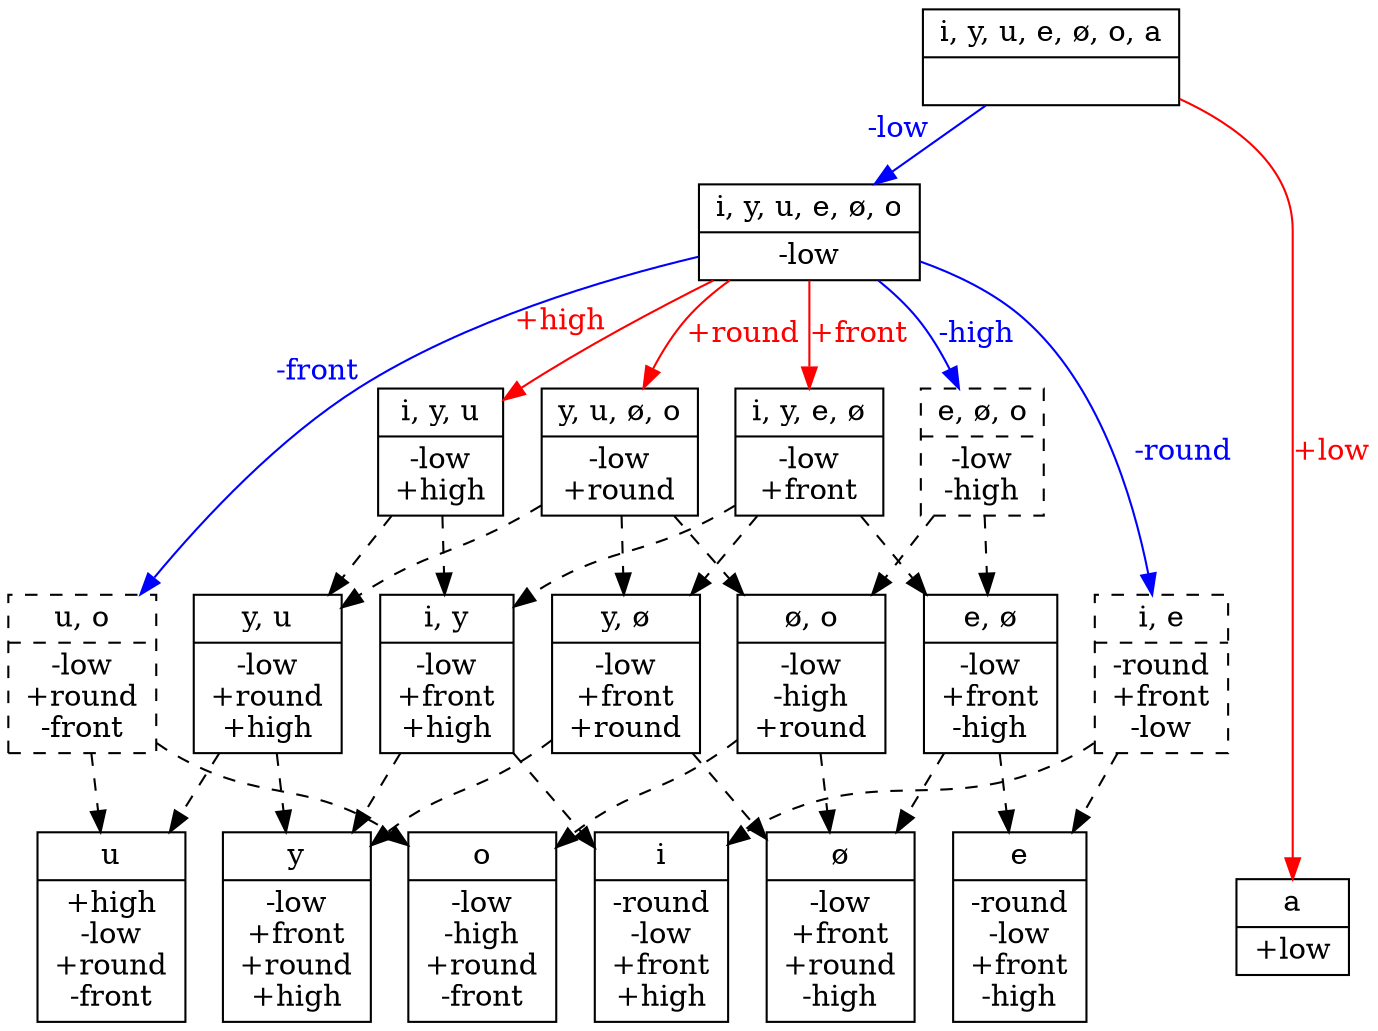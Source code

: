 // None
digraph {
	graph [ dpi = 300 ];
	0 [label="{<segs> i, y, u, e, ø, o, a |<feats>  }",shape=record]
	1 [label="{<segs> i, y, u, e, ø, o |<feats> -low }",shape=record]
	2 [label="{<segs> i, y, e, ø |<feats> -low\n+front }",shape=record]
	3 [label="{<segs> y, u, ø, o |<feats> -low\n+round }",shape=record]
	4 [label="{<segs> i, y, u |<feats> -low\n+high }",shape=record]
	5 [label="{<segs> i |<feats> -round\n-low\n+front\n+high }",shape=record]
	6 [label="{<segs> y |<feats> -low\n+front\n+round\n+high }",shape=record]
	7 [label="{<segs> u |<feats> +high\n-low\n+round\n-front }",shape=record]
	8 [label="{<segs> e |<feats> -round\n-low\n+front\n-high }",shape=record]
	9 [label="{<segs> ø |<feats> -low\n+front\n+round\n-high }",shape=record]
	10 [label="{<segs> o |<feats> -low\n-high\n+round\n-front }",shape=record]
	11 [label="{<segs> a |<feats> +low }",shape=record]
	12 [label="{<segs> y, ø |<feats> -low\n+front\n+round }",shape=record]
	13 [label="{<segs> i, y |<feats> -low\n+front\n+high }",shape=record]
	14 [label="{<segs> y, u |<feats> -low\n+round\n+high }",shape=record]
	15 [label="{<segs> u, o |<feats> -low\n+round\n-front }",shape=record,style=dashed]
	16 [label="{<segs> i, e |<feats> -round\n+front\n-low }",shape=record,style=dashed]
	17 [label="{<segs> e, ø, o |<feats> -low\n-high }",shape=record,style=dashed]
	18 [label="{<segs> e, ø |<feats> -low\n+front\n-high }",shape=record]
	19 [label="{<segs> ø, o |<feats> -low\n-high\n+round }",shape=record]

	0 -> 1 [xlabel="-low",fontcolor=blue,color=blue]
	0 -> 11	[label="+low",fontcolor=red,color=red]
	1 -> 2	[label="+front",fontcolor=red,color=red]
	1 -> 3	[label="+round",fontcolor=red,color=red]
	1 -> 4	[xlabel="+high",fontcolor=red,color=red]
	1 -> 17	[label="-high",fontcolor=blue,color=blue]
	2 -> 12	[style=dashed]
	2 -> 13	[style=dashed]
	1 -> 16	[label="-round",fontcolor=blue,color=blue]
	2 -> 18	[style=dashed]
	3 -> 12	[style=dashed]
	3 -> 14	[style=dashed]
	1 -> 15	[xlabel="-front",fontcolor=blue,color=blue]
	3 -> 19	[style=dashed]
	4 -> 13	[style=dashed]
	4 -> 14	[style=dashed]
	12 -> 6	[style=dashed]
	12 -> 9	[style=dashed]
	13 -> 5	[style=dashed]
	13 -> 6	[style=dashed]
	14 -> 6	[style=dashed]
	14 -> 7	[style=dashed]
	15 -> 7	[style=dashed]
	15 -> 10 [style=dashed]
	16 -> 5	[style=dashed]
	16 -> 8	[style=dashed]
	17 -> 18 [style=dashed]
	17 -> 19 [style=dashed]
	18 -> 8	[style=dashed]
	18 -> 9	[style=dashed]
	19 -> 9	[style=dashed]
	19 -> 10 [style=dashed]
{rank=same; 5 6 7 8 9 10 11}
}